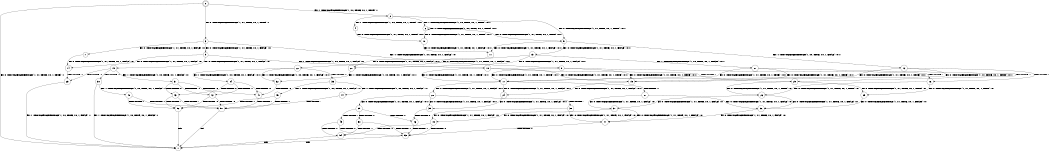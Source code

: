 digraph BCG {
size = "7, 10.5";
center = TRUE;
node [shape = circle];
0 [peripheries = 2];
0 -> 1 [label = "EX !0 !ATOMIC_EXCH_BRANCH (1, +1, TRUE, +0, 1, TRUE) !::"];
0 -> 2 [label = "EX !1 !ATOMIC_EXCH_BRANCH (1, +0, TRUE, +0, 1, TRUE) !::"];
0 -> 3 [label = "EX !0 !ATOMIC_EXCH_BRANCH (1, +1, TRUE, +0, 1, TRUE) !::"];
2 -> 4 [label = "EX !1 !ATOMIC_EXCH_BRANCH (1, +0, TRUE, +0, 1, TRUE) !:0:1:"];
2 -> 5 [label = "EX !0 !ATOMIC_EXCH_BRANCH (1, +1, TRUE, +0, 1, TRUE) !:0:1:"];
2 -> 6 [label = "EX !1 !ATOMIC_EXCH_BRANCH (1, +0, TRUE, +0, 1, TRUE) !:0:1:"];
3 -> 7 [label = "EX !0 !ATOMIC_EXCH_BRANCH (1, +1, TRUE, +0, 1, FALSE) !:0:"];
3 -> 8 [label = "EX !1 !ATOMIC_EXCH_BRANCH (1, +0, TRUE, +0, 1, FALSE) !:0:"];
3 -> 9 [label = "EX !0 !ATOMIC_EXCH_BRANCH (1, +1, TRUE, +0, 1, FALSE) !:0:"];
4 -> 10 [label = "EX !0 !ATOMIC_EXCH_BRANCH (1, +1, TRUE, +0, 1, TRUE) !:0:1:"];
5 -> 11 [label = "EX !0 !ATOMIC_EXCH_BRANCH (1, +1, TRUE, +0, 1, FALSE) !:0:1:"];
5 -> 12 [label = "EX !1 !ATOMIC_EXCH_BRANCH (1, +0, TRUE, +0, 1, FALSE) !:0:1:"];
5 -> 13 [label = "EX !0 !ATOMIC_EXCH_BRANCH (1, +1, TRUE, +0, 1, FALSE) !:0:1:"];
6 -> 10 [label = "EX !0 !ATOMIC_EXCH_BRANCH (1, +1, TRUE, +0, 1, TRUE) !:0:1:"];
6 -> 5 [label = "EX !0 !ATOMIC_EXCH_BRANCH (1, +1, TRUE, +0, 1, TRUE) !:0:1:"];
6 -> 6 [label = "EX !1 !ATOMIC_EXCH_BRANCH (1, +0, TRUE, +0, 1, TRUE) !:0:1:"];
7 -> 14 [label = "EX !0 !ATOMIC_EXCH_BRANCH (1, +1, TRUE, +0, 1, FALSE) !:0:"];
8 -> 15 [label = "EX !0 !ATOMIC_EXCH_BRANCH (1, +1, TRUE, +0, 1, TRUE) !:0:1:"];
8 -> 16 [label = "TERMINATE !1"];
8 -> 17 [label = "EX !0 !ATOMIC_EXCH_BRANCH (1, +1, TRUE, +0, 1, TRUE) !:0:1:"];
9 -> 14 [label = "EX !0 !ATOMIC_EXCH_BRANCH (1, +1, TRUE, +0, 1, FALSE) !:0:"];
9 -> 18 [label = "EX !1 !ATOMIC_EXCH_BRANCH (1, +0, TRUE, +0, 1, FALSE) !:0:"];
9 -> 19 [label = "EX !0 !ATOMIC_EXCH_BRANCH (1, +1, TRUE, +0, 1, FALSE) !:0:"];
10 -> 11 [label = "EX !0 !ATOMIC_EXCH_BRANCH (1, +1, TRUE, +0, 1, FALSE) !:0:1:"];
11 -> 20 [label = "EX !0 !ATOMIC_EXCH_BRANCH (1, +1, TRUE, +0, 1, FALSE) !:0:1:"];
12 -> 15 [label = "EX !0 !ATOMIC_EXCH_BRANCH (1, +1, TRUE, +0, 1, TRUE) !:0:1:"];
12 -> 16 [label = "TERMINATE !1"];
12 -> 17 [label = "EX !0 !ATOMIC_EXCH_BRANCH (1, +1, TRUE, +0, 1, TRUE) !:0:1:"];
13 -> 20 [label = "EX !0 !ATOMIC_EXCH_BRANCH (1, +1, TRUE, +0, 1, FALSE) !:0:1:"];
13 -> 21 [label = "EX !1 !ATOMIC_EXCH_BRANCH (1, +0, TRUE, +0, 1, FALSE) !:0:1:"];
13 -> 22 [label = "EX !0 !ATOMIC_EXCH_BRANCH (1, +1, TRUE, +0, 1, FALSE) !:0:1:"];
14 -> 23 [label = "TERMINATE !0"];
15 -> 24 [label = "EX !0 !ATOMIC_EXCH_BRANCH (1, +1, TRUE, +0, 1, FALSE) !:0:1:"];
16 -> 25 [label = "EX !0 !ATOMIC_EXCH_BRANCH (1, +1, TRUE, +0, 1, TRUE) !:0:"];
16 -> 26 [label = "EX !0 !ATOMIC_EXCH_BRANCH (1, +1, TRUE, +0, 1, TRUE) !:0:"];
17 -> 24 [label = "EX !0 !ATOMIC_EXCH_BRANCH (1, +1, TRUE, +0, 1, FALSE) !:0:1:"];
17 -> 27 [label = "TERMINATE !1"];
17 -> 28 [label = "EX !0 !ATOMIC_EXCH_BRANCH (1, +1, TRUE, +0, 1, FALSE) !:0:1:"];
18 -> 15 [label = "EX !0 !ATOMIC_EXCH_BRANCH (1, +1, TRUE, +0, 1, TRUE) !:0:1:"];
18 -> 29 [label = "TERMINATE !1"];
18 -> 17 [label = "EX !0 !ATOMIC_EXCH_BRANCH (1, +1, TRUE, +0, 1, TRUE) !:0:1:"];
19 -> 23 [label = "TERMINATE !0"];
19 -> 30 [label = "TERMINATE !0"];
19 -> 31 [label = "EX !1 !ATOMIC_EXCH_BRANCH (1, +0, TRUE, +0, 1, FALSE) !:0:"];
20 -> 32 [label = "EX !1 !ATOMIC_EXCH_BRANCH (1, +0, TRUE, +0, 1, FALSE) !:0:1:"];
21 -> 15 [label = "EX !0 !ATOMIC_EXCH_BRANCH (1, +1, TRUE, +0, 1, TRUE) !:0:1:"];
21 -> 29 [label = "TERMINATE !1"];
21 -> 17 [label = "EX !0 !ATOMIC_EXCH_BRANCH (1, +1, TRUE, +0, 1, TRUE) !:0:1:"];
22 -> 32 [label = "EX !1 !ATOMIC_EXCH_BRANCH (1, +0, TRUE, +0, 1, FALSE) !:0:1:"];
22 -> 33 [label = "TERMINATE !0"];
22 -> 34 [label = "EX !1 !ATOMIC_EXCH_BRANCH (1, +0, TRUE, +0, 1, FALSE) !:0:1:"];
23 -> 1 [label = "EX !1 !ATOMIC_EXCH_BRANCH (1, +0, TRUE, +0, 1, FALSE) !::"];
24 -> 35 [label = "EX !0 !ATOMIC_EXCH_BRANCH (1, +1, TRUE, +0, 1, FALSE) !:0:1:"];
25 -> 36 [label = "EX !0 !ATOMIC_EXCH_BRANCH (1, +1, TRUE, +0, 1, FALSE) !:0:"];
26 -> 36 [label = "EX !0 !ATOMIC_EXCH_BRANCH (1, +1, TRUE, +0, 1, FALSE) !:0:"];
26 -> 37 [label = "EX !0 !ATOMIC_EXCH_BRANCH (1, +1, TRUE, +0, 1, FALSE) !:0:"];
27 -> 36 [label = "EX !0 !ATOMIC_EXCH_BRANCH (1, +1, TRUE, +0, 1, FALSE) !:0:"];
27 -> 37 [label = "EX !0 !ATOMIC_EXCH_BRANCH (1, +1, TRUE, +0, 1, FALSE) !:0:"];
28 -> 35 [label = "EX !0 !ATOMIC_EXCH_BRANCH (1, +1, TRUE, +0, 1, FALSE) !:0:1:"];
28 -> 38 [label = "TERMINATE !1"];
28 -> 39 [label = "EX !0 !ATOMIC_EXCH_BRANCH (1, +1, TRUE, +0, 1, FALSE) !:0:1:"];
29 -> 25 [label = "EX !0 !ATOMIC_EXCH_BRANCH (1, +1, TRUE, +0, 1, TRUE) !:0:"];
29 -> 26 [label = "EX !0 !ATOMIC_EXCH_BRANCH (1, +1, TRUE, +0, 1, TRUE) !:0:"];
30 -> 1 [label = "EX !1 !ATOMIC_EXCH_BRANCH (1, +0, TRUE, +0, 1, FALSE) !::"];
30 -> 40 [label = "EX !1 !ATOMIC_EXCH_BRANCH (1, +0, TRUE, +0, 1, FALSE) !::"];
31 -> 41 [label = "TERMINATE !0"];
31 -> 42 [label = "TERMINATE !1"];
31 -> 43 [label = "TERMINATE !0"];
32 -> 41 [label = "TERMINATE !0"];
33 -> 44 [label = "EX !1 !ATOMIC_EXCH_BRANCH (1, +0, TRUE, +0, 1, FALSE) !:1:"];
33 -> 45 [label = "EX !1 !ATOMIC_EXCH_BRANCH (1, +0, TRUE, +0, 1, FALSE) !:1:"];
34 -> 41 [label = "TERMINATE !0"];
34 -> 42 [label = "TERMINATE !1"];
34 -> 43 [label = "TERMINATE !0"];
35 -> 46 [label = "TERMINATE !0"];
36 -> 47 [label = "EX !0 !ATOMIC_EXCH_BRANCH (1, +1, TRUE, +0, 1, FALSE) !:0:"];
37 -> 47 [label = "EX !0 !ATOMIC_EXCH_BRANCH (1, +1, TRUE, +0, 1, FALSE) !:0:"];
37 -> 48 [label = "EX !0 !ATOMIC_EXCH_BRANCH (1, +1, TRUE, +0, 1, FALSE) !:0:"];
38 -> 47 [label = "EX !0 !ATOMIC_EXCH_BRANCH (1, +1, TRUE, +0, 1, FALSE) !:0:"];
38 -> 48 [label = "EX !0 !ATOMIC_EXCH_BRANCH (1, +1, TRUE, +0, 1, FALSE) !:0:"];
39 -> 46 [label = "TERMINATE !0"];
39 -> 49 [label = "TERMINATE !1"];
39 -> 50 [label = "TERMINATE !0"];
40 -> 51 [label = "TERMINATE !1"];
40 -> 52 [label = "TERMINATE !1"];
41 -> 51 [label = "TERMINATE !1"];
42 -> 51 [label = "TERMINATE !0"];
42 -> 52 [label = "TERMINATE !0"];
43 -> 51 [label = "TERMINATE !1"];
43 -> 52 [label = "TERMINATE !1"];
44 -> 51 [label = "TERMINATE !1"];
45 -> 51 [label = "TERMINATE !1"];
45 -> 52 [label = "TERMINATE !1"];
46 -> 53 [label = "TERMINATE !1"];
47 -> 53 [label = "TERMINATE !0"];
48 -> 53 [label = "TERMINATE !0"];
48 -> 54 [label = "TERMINATE !0"];
49 -> 53 [label = "TERMINATE !0"];
49 -> 54 [label = "TERMINATE !0"];
50 -> 53 [label = "TERMINATE !1"];
50 -> 54 [label = "TERMINATE !1"];
51 -> 1 [label = "exit"];
52 -> 1 [label = "exit"];
53 -> 1 [label = "exit"];
54 -> 1 [label = "exit"];
}
